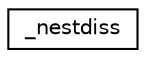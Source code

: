 digraph "Graphical Class Hierarchy"
{
  edge [fontname="Helvetica",fontsize="10",labelfontname="Helvetica",labelfontsize="10"];
  node [fontname="Helvetica",fontsize="10",shape=record];
  rankdir="LR";
  Node1 [label="_nestdiss",height=0.2,width=0.4,color="black", fillcolor="white", style="filled",URL="$struct__nestdiss.html"];
}

